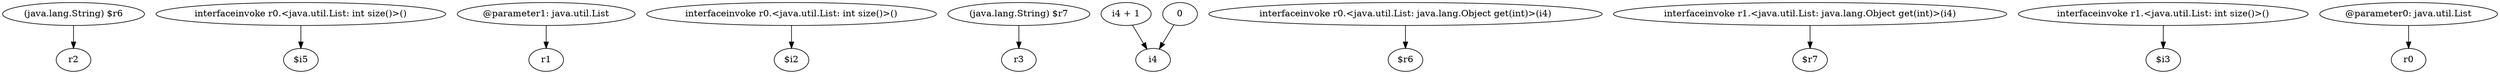 digraph g {
0[label="(java.lang.String) $r6"]
1[label="r2"]
0->1[label=""]
2[label="interfaceinvoke r0.<java.util.List: int size()>()"]
3[label="$i5"]
2->3[label=""]
4[label="@parameter1: java.util.List"]
5[label="r1"]
4->5[label=""]
6[label="interfaceinvoke r0.<java.util.List: int size()>()"]
7[label="$i2"]
6->7[label=""]
8[label="(java.lang.String) $r7"]
9[label="r3"]
8->9[label=""]
10[label="i4 + 1"]
11[label="i4"]
10->11[label=""]
12[label="0"]
12->11[label=""]
13[label="interfaceinvoke r0.<java.util.List: java.lang.Object get(int)>(i4)"]
14[label="$r6"]
13->14[label=""]
15[label="interfaceinvoke r1.<java.util.List: java.lang.Object get(int)>(i4)"]
16[label="$r7"]
15->16[label=""]
17[label="interfaceinvoke r1.<java.util.List: int size()>()"]
18[label="$i3"]
17->18[label=""]
19[label="@parameter0: java.util.List"]
20[label="r0"]
19->20[label=""]
}